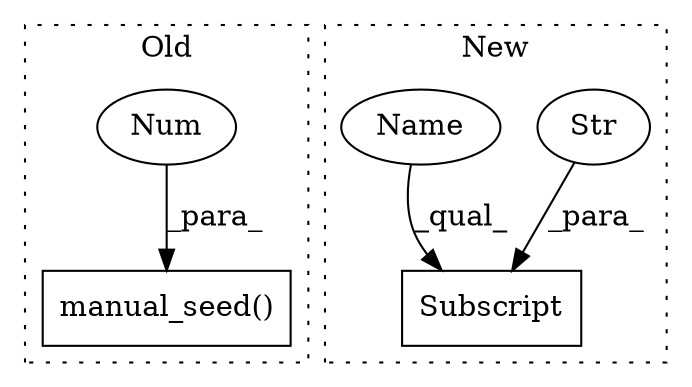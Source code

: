 digraph G {
subgraph cluster0 {
1 [label="manual_seed()" a="75" s="5079,5123" l="43,1" shape="box"];
4 [label="Num" a="76" s="5122" l="1" shape="ellipse"];
label = "Old";
style="dotted";
}
subgraph cluster1 {
2 [label="Subscript" a="63" s="5082,0" l="16,0" shape="box"];
3 [label="Str" a="66" s="5089" l="8" shape="ellipse"];
5 [label="Name" a="87" s="5082" l="6" shape="ellipse"];
label = "New";
style="dotted";
}
3 -> 2 [label="_para_"];
4 -> 1 [label="_para_"];
5 -> 2 [label="_qual_"];
}
